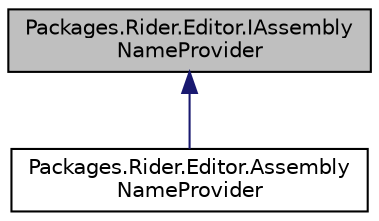 digraph "Packages.Rider.Editor.IAssemblyNameProvider"
{
 // LATEX_PDF_SIZE
  edge [fontname="Helvetica",fontsize="10",labelfontname="Helvetica",labelfontsize="10"];
  node [fontname="Helvetica",fontsize="10",shape=record];
  Node1 [label="Packages.Rider.Editor.IAssembly\lNameProvider",height=0.2,width=0.4,color="black", fillcolor="grey75", style="filled", fontcolor="black",tooltip=" "];
  Node1 -> Node2 [dir="back",color="midnightblue",fontsize="10",style="solid",fontname="Helvetica"];
  Node2 [label="Packages.Rider.Editor.Assembly\lNameProvider",height=0.2,width=0.4,color="black", fillcolor="white", style="filled",URL="$class_packages_1_1_rider_1_1_editor_1_1_assembly_name_provider.html",tooltip=" "];
}
